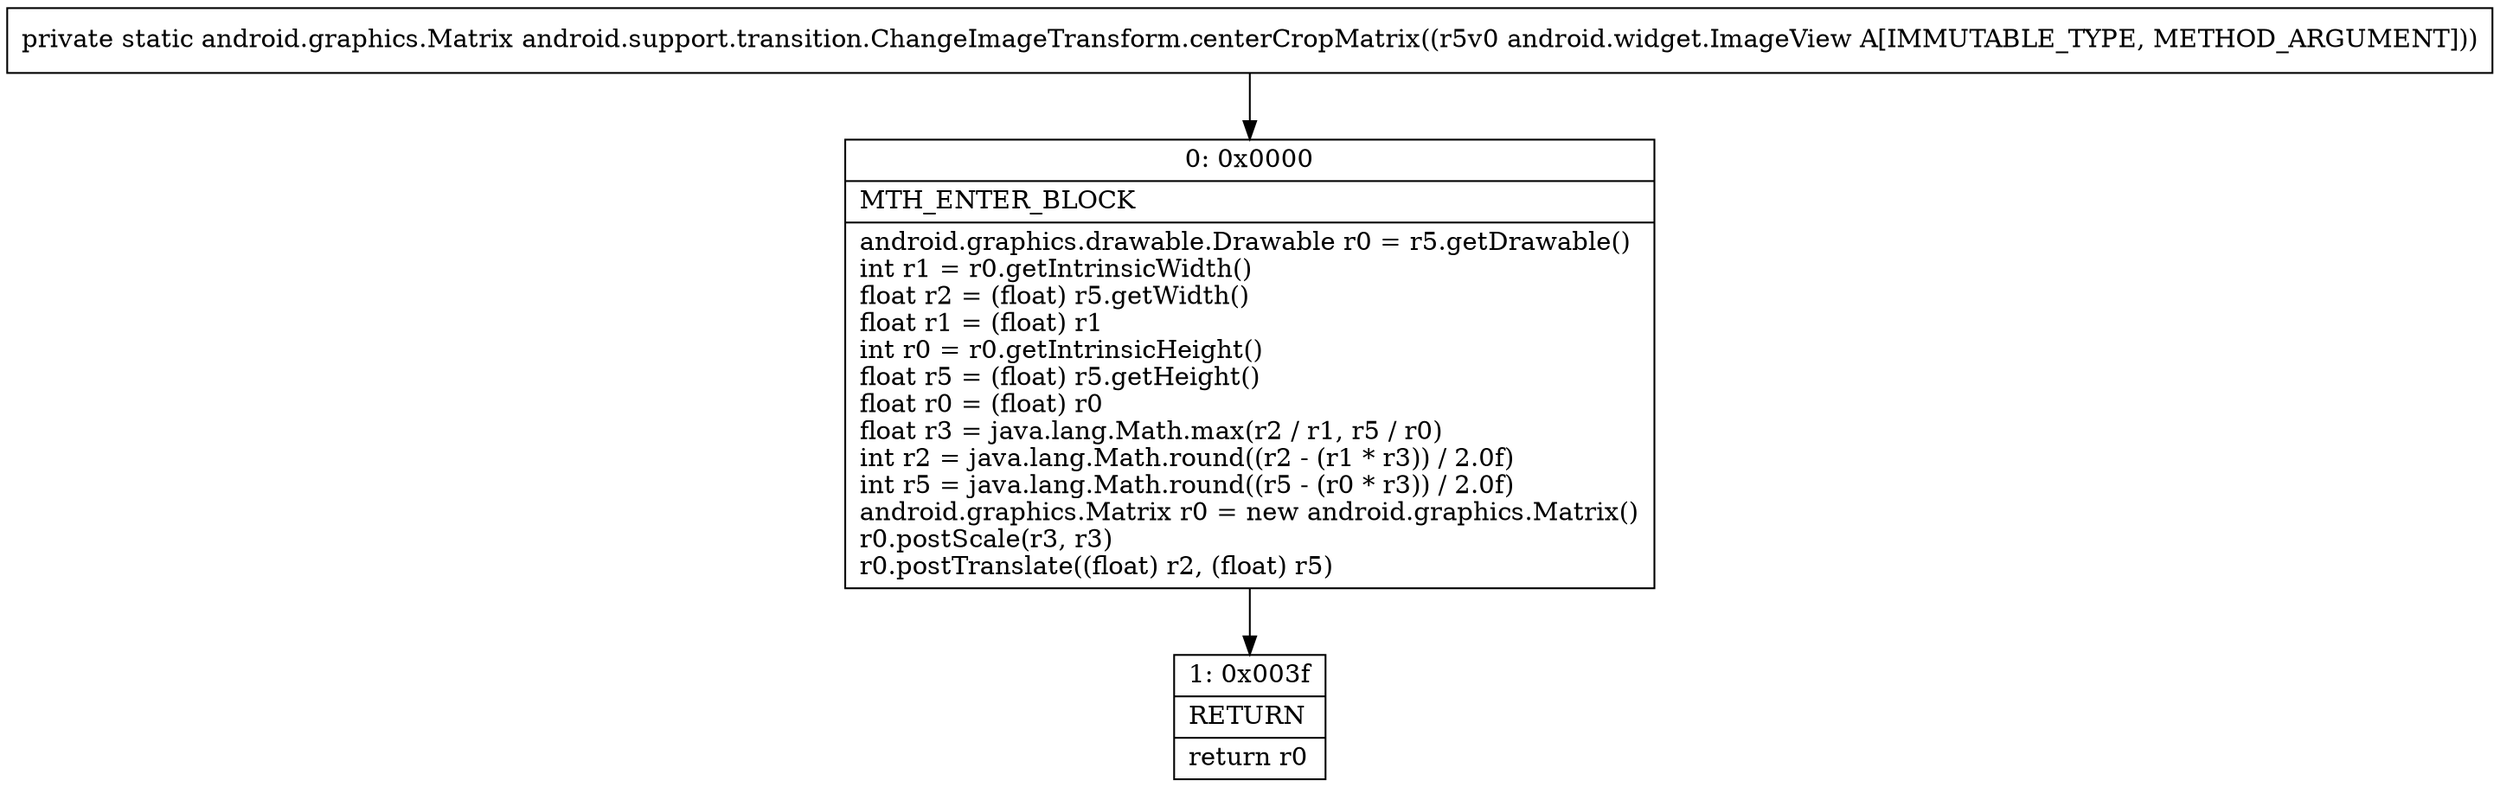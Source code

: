 digraph "CFG forandroid.support.transition.ChangeImageTransform.centerCropMatrix(Landroid\/widget\/ImageView;)Landroid\/graphics\/Matrix;" {
Node_0 [shape=record,label="{0\:\ 0x0000|MTH_ENTER_BLOCK\l|android.graphics.drawable.Drawable r0 = r5.getDrawable()\lint r1 = r0.getIntrinsicWidth()\lfloat r2 = (float) r5.getWidth()\lfloat r1 = (float) r1\lint r0 = r0.getIntrinsicHeight()\lfloat r5 = (float) r5.getHeight()\lfloat r0 = (float) r0\lfloat r3 = java.lang.Math.max(r2 \/ r1, r5 \/ r0)\lint r2 = java.lang.Math.round((r2 \- (r1 * r3)) \/ 2.0f)\lint r5 = java.lang.Math.round((r5 \- (r0 * r3)) \/ 2.0f)\landroid.graphics.Matrix r0 = new android.graphics.Matrix()\lr0.postScale(r3, r3)\lr0.postTranslate((float) r2, (float) r5)\l}"];
Node_1 [shape=record,label="{1\:\ 0x003f|RETURN\l|return r0\l}"];
MethodNode[shape=record,label="{private static android.graphics.Matrix android.support.transition.ChangeImageTransform.centerCropMatrix((r5v0 android.widget.ImageView A[IMMUTABLE_TYPE, METHOD_ARGUMENT])) }"];
MethodNode -> Node_0;
Node_0 -> Node_1;
}

